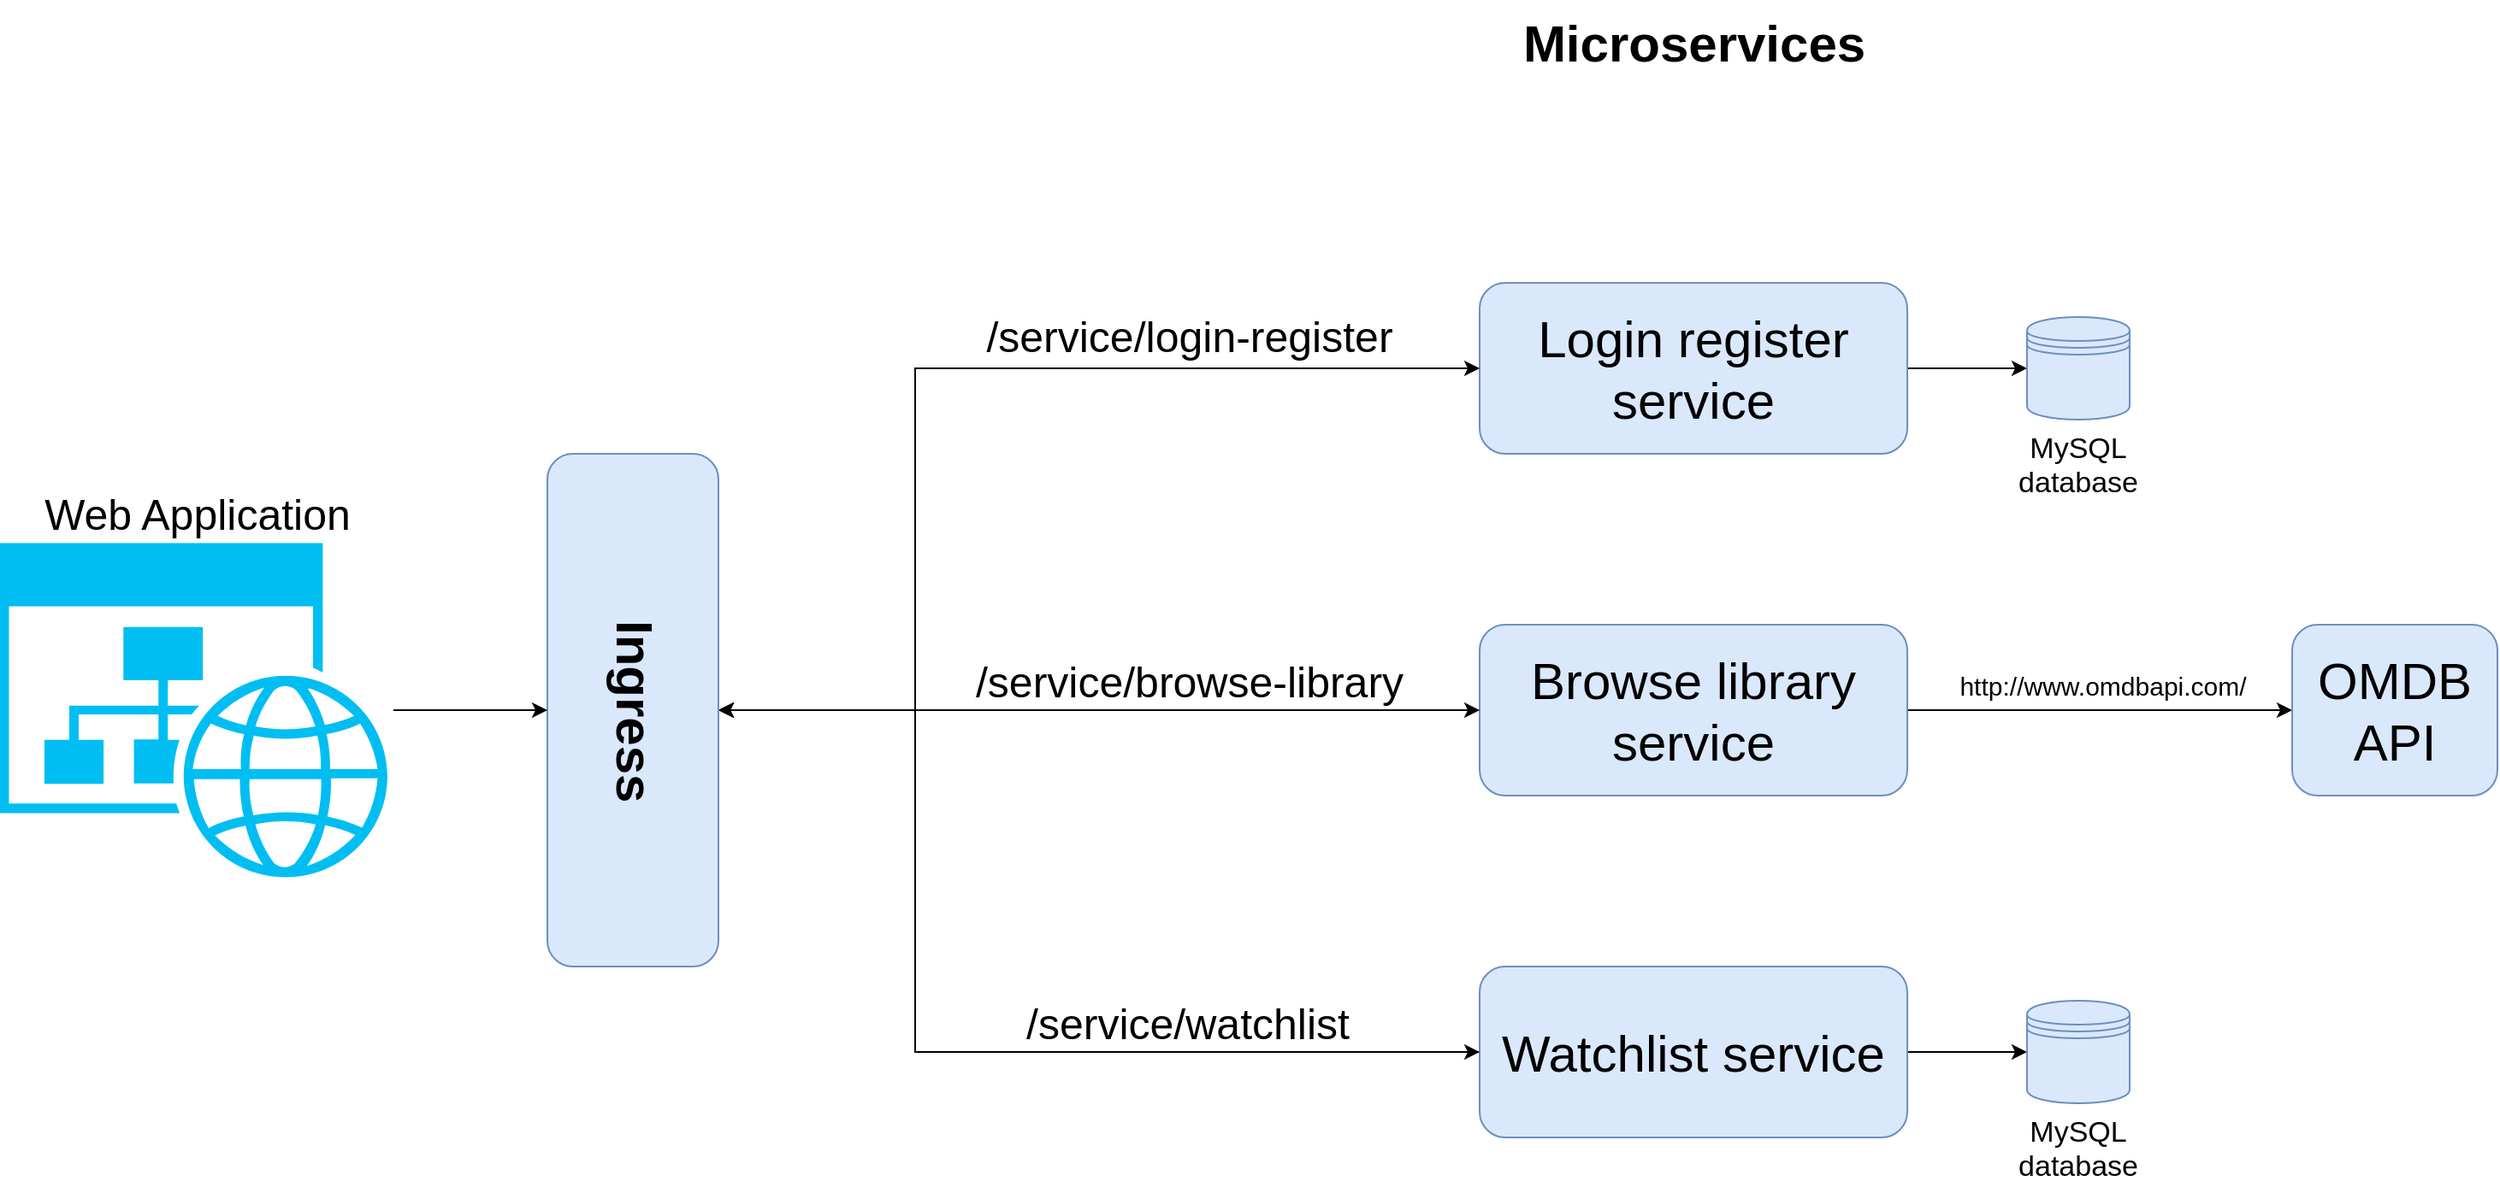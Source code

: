 <mxfile version="26.0.6">
  <diagram name="Page-1" id="HA9yUxEbgHrG_VeOb4g_">
    <mxGraphModel dx="2183" dy="1156" grid="1" gridSize="10" guides="1" tooltips="1" connect="1" arrows="1" fold="1" page="1" pageScale="1" pageWidth="1600" pageHeight="900" math="0" shadow="0">
      <root>
        <mxCell id="0" />
        <mxCell id="1" parent="0" />
        <mxCell id="_L1goKjuF019ZfGmegnH-14" style="edgeStyle=orthogonalEdgeStyle;rounded=0;orthogonalLoop=1;jettySize=auto;html=1;exitX=0;exitY=0.5;exitDx=0;exitDy=0;entryX=0.5;entryY=1;entryDx=0;entryDy=0;" edge="1" parent="1" source="afaeD62_QibHUqOajYW0-1" target="afaeD62_QibHUqOajYW0-11">
          <mxGeometry relative="1" as="geometry">
            <Array as="points">
              <mxPoint x="605" y="285.5" />
              <mxPoint x="605" y="485.5" />
            </Array>
          </mxGeometry>
        </mxCell>
        <mxCell id="_L1goKjuF019ZfGmegnH-27" style="edgeStyle=orthogonalEdgeStyle;rounded=0;orthogonalLoop=1;jettySize=auto;html=1;exitX=1;exitY=0.5;exitDx=0;exitDy=0;entryX=0;entryY=0.5;entryDx=0;entryDy=0;" edge="1" parent="1" source="afaeD62_QibHUqOajYW0-1" target="afaeD62_QibHUqOajYW0-8">
          <mxGeometry relative="1" as="geometry" />
        </mxCell>
        <mxCell id="afaeD62_QibHUqOajYW0-1" value="Login register service" style="rounded=1;whiteSpace=wrap;html=1;shadow=0;fillColor=#dae8fc;strokeColor=#6c8ebf;fontSize=30;" parent="1" vertex="1">
          <mxGeometry x="935" y="235.5" width="250" height="100" as="geometry" />
        </mxCell>
        <mxCell id="_L1goKjuF019ZfGmegnH-16" style="edgeStyle=orthogonalEdgeStyle;rounded=0;orthogonalLoop=1;jettySize=auto;html=1;entryX=0.5;entryY=1;entryDx=0;entryDy=0;" edge="1" parent="1" source="afaeD62_QibHUqOajYW0-4" target="afaeD62_QibHUqOajYW0-11">
          <mxGeometry relative="1" as="geometry" />
        </mxCell>
        <mxCell id="_L1goKjuF019ZfGmegnH-46" style="edgeStyle=orthogonalEdgeStyle;rounded=0;orthogonalLoop=1;jettySize=auto;html=1;exitX=1;exitY=0.5;exitDx=0;exitDy=0;" edge="1" parent="1" source="afaeD62_QibHUqOajYW0-4" target="_L1goKjuF019ZfGmegnH-45">
          <mxGeometry relative="1" as="geometry" />
        </mxCell>
        <mxCell id="_L1goKjuF019ZfGmegnH-47" value="&lt;font style=&quot;font-size: 15px;&quot;&gt;http://www.omdbapi.com/&lt;/font&gt;" style="edgeLabel;html=1;align=center;verticalAlign=middle;resizable=0;points=[];labelBackgroundColor=none;" vertex="1" connectable="0" parent="_L1goKjuF019ZfGmegnH-46">
          <mxGeometry x="-0.096" relative="1" as="geometry">
            <mxPoint x="12" y="-15" as="offset" />
          </mxGeometry>
        </mxCell>
        <mxCell id="afaeD62_QibHUqOajYW0-4" value="Browse library service" style="rounded=1;whiteSpace=wrap;html=1;shadow=0;strokeColor=#6c8ebf;align=center;verticalAlign=middle;fontFamily=Helvetica;fontSize=30;fontColor=default;fillColor=#dae8fc;" parent="1" vertex="1">
          <mxGeometry x="935" y="435.5" width="250" height="100" as="geometry" />
        </mxCell>
        <mxCell id="_L1goKjuF019ZfGmegnH-17" style="edgeStyle=orthogonalEdgeStyle;rounded=0;orthogonalLoop=1;jettySize=auto;html=1;entryX=0.5;entryY=1;entryDx=0;entryDy=0;" edge="1" parent="1" source="afaeD62_QibHUqOajYW0-5" target="afaeD62_QibHUqOajYW0-11">
          <mxGeometry relative="1" as="geometry">
            <Array as="points">
              <mxPoint x="605" y="685.5" />
              <mxPoint x="605" y="485.5" />
            </Array>
          </mxGeometry>
        </mxCell>
        <mxCell id="_L1goKjuF019ZfGmegnH-29" style="edgeStyle=orthogonalEdgeStyle;rounded=0;orthogonalLoop=1;jettySize=auto;html=1;exitX=1;exitY=0.5;exitDx=0;exitDy=0;entryX=0;entryY=0.5;entryDx=0;entryDy=0;" edge="1" parent="1" source="afaeD62_QibHUqOajYW0-5" target="_L1goKjuF019ZfGmegnH-28">
          <mxGeometry relative="1" as="geometry" />
        </mxCell>
        <mxCell id="afaeD62_QibHUqOajYW0-5" value="Watchlist service" style="rounded=1;whiteSpace=wrap;html=1;shadow=0;strokeColor=#6c8ebf;align=center;verticalAlign=middle;fontFamily=Helvetica;fontSize=30;fontColor=default;fillColor=#dae8fc;" parent="1" vertex="1">
          <mxGeometry x="935" y="635.5" width="250" height="100" as="geometry" />
        </mxCell>
        <mxCell id="afaeD62_QibHUqOajYW0-8" value="MySQL&lt;div&gt;&lt;span style=&quot;background-color: transparent; color: light-dark(rgb(0, 0, 0), rgb(255, 255, 255));&quot;&gt;database&lt;/span&gt;&lt;/div&gt;" style="shape=datastore;html=1;rounded=1;shadow=0;strokeColor=#6c8ebf;align=center;verticalAlign=top;fontFamily=Helvetica;fontSize=17;fontColor=default;fillColor=#dae8fc;horizontal=1;whiteSpace=wrap;labelBorderColor=none;textShadow=0;labelBackgroundColor=none;labelPosition=center;verticalLabelPosition=bottom;" parent="1" vertex="1">
          <mxGeometry x="1255" y="255.5" width="60" height="60" as="geometry" />
        </mxCell>
        <mxCell id="3VEuuZPruA8IvIGfFSF4-12" style="edgeStyle=orthogonalEdgeStyle;rounded=0;orthogonalLoop=1;jettySize=auto;html=1;exitX=0.5;exitY=1;exitDx=0;exitDy=0;entryX=0;entryY=0.5;entryDx=0;entryDy=0;" parent="1" source="afaeD62_QibHUqOajYW0-11" target="afaeD62_QibHUqOajYW0-1" edge="1">
          <mxGeometry relative="1" as="geometry">
            <Array as="points">
              <mxPoint x="605" y="485.5" />
              <mxPoint x="605" y="285.5" />
            </Array>
          </mxGeometry>
        </mxCell>
        <mxCell id="_L1goKjuF019ZfGmegnH-31" value="&lt;font style=&quot;font-size: 25px;&quot;&gt;/service/login-register&lt;/font&gt;" style="edgeLabel;html=1;align=center;verticalAlign=middle;resizable=0;points=[];labelBackgroundColor=none;" vertex="1" connectable="0" parent="3VEuuZPruA8IvIGfFSF4-12">
          <mxGeometry x="0.563" y="3" relative="1" as="geometry">
            <mxPoint x="-29" y="-17" as="offset" />
          </mxGeometry>
        </mxCell>
        <mxCell id="3VEuuZPruA8IvIGfFSF4-13" style="edgeStyle=orthogonalEdgeStyle;rounded=0;orthogonalLoop=1;jettySize=auto;html=1;exitX=0.5;exitY=1;exitDx=0;exitDy=0;entryX=0;entryY=0.5;entryDx=0;entryDy=0;" parent="1" source="afaeD62_QibHUqOajYW0-11" target="afaeD62_QibHUqOajYW0-4" edge="1">
          <mxGeometry relative="1" as="geometry" />
        </mxCell>
        <mxCell id="_L1goKjuF019ZfGmegnH-36" value="&lt;font style=&quot;font-size: 25px;&quot;&gt;/service/browse-library&lt;/font&gt;" style="edgeLabel;html=1;align=center;verticalAlign=middle;resizable=0;points=[];labelBackgroundColor=none;" vertex="1" connectable="0" parent="3VEuuZPruA8IvIGfFSF4-13">
          <mxGeometry x="0.151" y="3" relative="1" as="geometry">
            <mxPoint x="19" y="-15" as="offset" />
          </mxGeometry>
        </mxCell>
        <mxCell id="3VEuuZPruA8IvIGfFSF4-14" style="edgeStyle=orthogonalEdgeStyle;rounded=0;orthogonalLoop=1;jettySize=auto;html=1;exitX=0.5;exitY=1;exitDx=0;exitDy=0;entryX=0;entryY=0.5;entryDx=0;entryDy=0;" parent="1" source="afaeD62_QibHUqOajYW0-11" target="afaeD62_QibHUqOajYW0-5" edge="1">
          <mxGeometry relative="1" as="geometry">
            <Array as="points">
              <mxPoint x="605" y="485.5" />
              <mxPoint x="605" y="685.5" />
            </Array>
          </mxGeometry>
        </mxCell>
        <mxCell id="_L1goKjuF019ZfGmegnH-38" value="/service/watchlist" style="edgeLabel;html=1;align=center;verticalAlign=middle;resizable=0;points=[];fontSize=25;" vertex="1" connectable="0" parent="3VEuuZPruA8IvIGfFSF4-14">
          <mxGeometry x="0.396" y="1" relative="1" as="geometry">
            <mxPoint x="24" y="-17" as="offset" />
          </mxGeometry>
        </mxCell>
        <mxCell id="afaeD62_QibHUqOajYW0-11" value="Ingress" style="rounded=1;whiteSpace=wrap;html=1;shadow=0;fillColor=#dae8fc;strokeColor=#6c8ebf;fontSize=30;direction=north;flipH=0;horizontal=1;align=center;textDirection=vertical-lr;fontStyle=1" parent="1" vertex="1">
          <mxGeometry x="390" y="335.5" width="100" height="300" as="geometry" />
        </mxCell>
        <mxCell id="afaeD62_QibHUqOajYW0-20" value="Microservices" style="text;html=1;align=center;verticalAlign=middle;resizable=0;points=[];autosize=1;strokeColor=none;fillColor=none;fontFamily=Helvetica;fontSize=30;fontColor=default;fontStyle=1;shadow=0;" parent="1" vertex="1">
          <mxGeometry x="955" y="70" width="210" height="50" as="geometry" />
        </mxCell>
        <mxCell id="_L1goKjuF019ZfGmegnH-44" style="edgeStyle=orthogonalEdgeStyle;rounded=0;orthogonalLoop=1;jettySize=auto;html=1;entryX=0.5;entryY=0;entryDx=0;entryDy=0;" edge="1" parent="1" source="afaeD62_QibHUqOajYW0-10" target="afaeD62_QibHUqOajYW0-11">
          <mxGeometry relative="1" as="geometry" />
        </mxCell>
        <mxCell id="afaeD62_QibHUqOajYW0-10" value="&lt;font style=&quot;font-size: 25px;&quot;&gt;Web Application&lt;/font&gt;" style="verticalLabelPosition=top;html=1;verticalAlign=bottom;align=center;strokeColor=none;fillColor=#00BEF2;shape=mxgraph.azure.website_generic;pointerEvents=1;rounded=1;shadow=0;fontFamily=Helvetica;fontSize=20;fontColor=default;container=0;labelPosition=center;" parent="1" vertex="1">
          <mxGeometry x="70" y="387.75" width="230" height="195.5" as="geometry" />
        </mxCell>
        <mxCell id="_L1goKjuF019ZfGmegnH-28" value="MySQL database" style="shape=datastore;html=1;rounded=1;shadow=0;strokeColor=#6c8ebf;align=center;verticalAlign=top;fontFamily=Helvetica;fontSize=17;fontColor=default;fillColor=#dae8fc;horizontal=1;whiteSpace=wrap;labelBorderColor=none;textShadow=0;labelBackgroundColor=none;labelPosition=center;verticalLabelPosition=bottom;" vertex="1" parent="1">
          <mxGeometry x="1255" y="655.5" width="60" height="60" as="geometry" />
        </mxCell>
        <mxCell id="_L1goKjuF019ZfGmegnH-45" value="OMDB API" style="rounded=1;whiteSpace=wrap;html=1;shadow=0;fillColor=#dae8fc;strokeColor=#6c8ebf;fontSize=30;" vertex="1" parent="1">
          <mxGeometry x="1410" y="435.5" width="120" height="100" as="geometry" />
        </mxCell>
      </root>
    </mxGraphModel>
  </diagram>
</mxfile>
